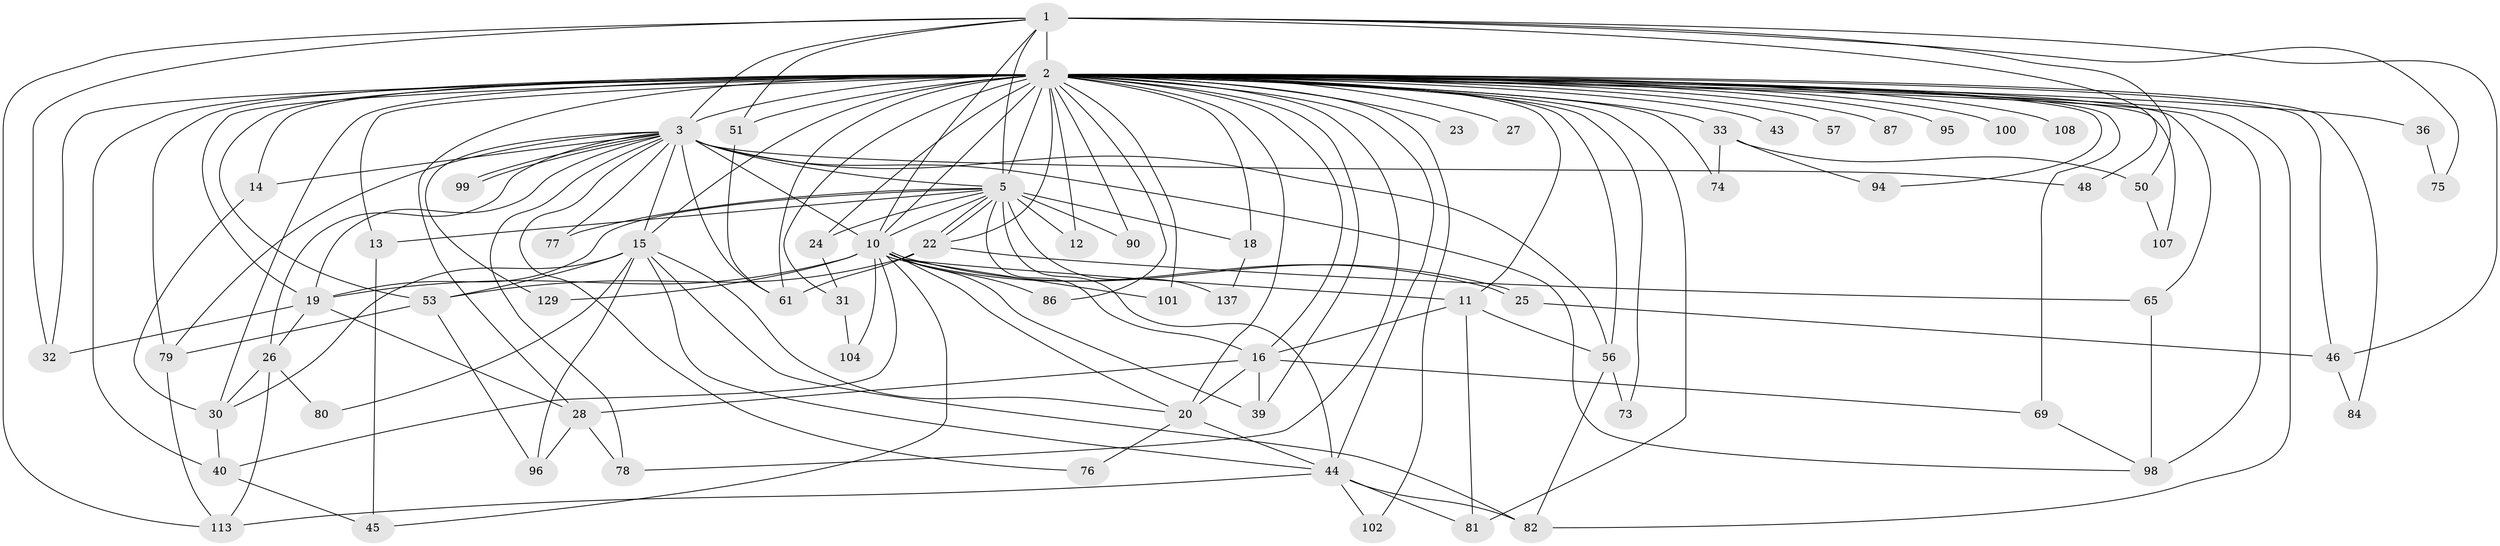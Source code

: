 // original degree distribution, {17: 0.007194244604316547, 19: 0.007194244604316547, 21: 0.007194244604316547, 23: 0.014388489208633094, 27: 0.014388489208633094, 35: 0.007194244604316547, 16: 0.007194244604316547, 24: 0.007194244604316547, 5: 0.07913669064748201, 2: 0.5107913669064749, 3: 0.2158273381294964, 6: 0.03597122302158273, 7: 0.02158273381294964, 4: 0.06474820143884892}
// Generated by graph-tools (version 1.1) at 2025/13/03/09/25 04:13:46]
// undirected, 69 vertices, 158 edges
graph export_dot {
graph [start="1"]
  node [color=gray90,style=filled];
  1;
  2 [super="+54+115+106+6+29+4"];
  3 [super="+7+21+34"];
  5 [super="+110+83+92"];
  10 [super="+88+37"];
  11;
  12;
  13 [super="+71+59+70"];
  14 [super="+64"];
  15 [super="+125+35"];
  16 [super="+17"];
  18;
  19 [super="+111+105"];
  20 [super="+60+41"];
  22;
  23;
  24;
  25;
  26 [super="+117"];
  27;
  28;
  30;
  31 [super="+52"];
  32 [super="+68"];
  33;
  36 [super="+127"];
  39 [super="+130"];
  40 [super="+67"];
  43 [super="+72"];
  44 [super="+47+85"];
  45;
  46 [super="+139"];
  48;
  50;
  51 [super="+93"];
  53;
  56 [super="+63"];
  57;
  61 [super="+62"];
  65;
  69;
  73;
  74;
  75;
  76;
  77;
  78 [super="+123"];
  79 [super="+112"];
  80;
  81;
  82 [super="+120+126"];
  84;
  86;
  87;
  90;
  94;
  95 [super="+97"];
  96;
  98 [super="+134+124"];
  99;
  100;
  101;
  102;
  104;
  107;
  108;
  113 [super="+114"];
  129;
  137;
  1 -- 2 [weight=6];
  1 -- 3 [weight=2];
  1 -- 5;
  1 -- 10;
  1 -- 48;
  1 -- 50;
  1 -- 51;
  1 -- 75;
  1 -- 113;
  1 -- 32;
  1 -- 46;
  2 -- 3 [weight=13];
  2 -- 5 [weight=8];
  2 -- 10 [weight=7];
  2 -- 27 [weight=2];
  2 -- 33 [weight=2];
  2 -- 57 [weight=2];
  2 -- 73;
  2 -- 94;
  2 -- 22 [weight=2];
  2 -- 46 [weight=2];
  2 -- 11;
  2 -- 12;
  2 -- 13 [weight=3];
  2 -- 14;
  2 -- 18;
  2 -- 20 [weight=2];
  2 -- 23 [weight=2];
  2 -- 24;
  2 -- 31 [weight=2];
  2 -- 32;
  2 -- 43 [weight=3];
  2 -- 44 [weight=3];
  2 -- 51 [weight=2];
  2 -- 65;
  2 -- 81 [weight=2];
  2 -- 82;
  2 -- 86;
  2 -- 87;
  2 -- 95 [weight=2];
  2 -- 98 [weight=2];
  2 -- 100 [weight=2];
  2 -- 102;
  2 -- 16 [weight=2];
  2 -- 36 [weight=3];
  2 -- 78;
  2 -- 15 [weight=2];
  2 -- 69;
  2 -- 74;
  2 -- 79;
  2 -- 84;
  2 -- 90;
  2 -- 28;
  2 -- 30 [weight=2];
  2 -- 39;
  2 -- 40;
  2 -- 101;
  2 -- 107;
  2 -- 108;
  2 -- 53 [weight=2];
  2 -- 61;
  2 -- 19;
  2 -- 56;
  3 -- 5 [weight=2];
  3 -- 10 [weight=2];
  3 -- 14;
  3 -- 15 [weight=2];
  3 -- 26;
  3 -- 48;
  3 -- 56;
  3 -- 61;
  3 -- 77;
  3 -- 79;
  3 -- 99;
  3 -- 99;
  3 -- 129;
  3 -- 76;
  3 -- 78;
  3 -- 98;
  3 -- 19;
  5 -- 10 [weight=2];
  5 -- 12;
  5 -- 16 [weight=2];
  5 -- 18;
  5 -- 19;
  5 -- 22;
  5 -- 22;
  5 -- 24;
  5 -- 44;
  5 -- 77;
  5 -- 90;
  5 -- 137;
  5 -- 13;
  10 -- 11;
  10 -- 19;
  10 -- 25;
  10 -- 25;
  10 -- 45;
  10 -- 86;
  10 -- 101;
  10 -- 104;
  10 -- 129;
  10 -- 39;
  10 -- 20;
  10 -- 40;
  11 -- 16;
  11 -- 56;
  11 -- 81;
  13 -- 45;
  14 -- 30;
  15 -- 53;
  15 -- 30;
  15 -- 20;
  15 -- 80;
  15 -- 96;
  15 -- 82;
  15 -- 44;
  16 -- 20;
  16 -- 28;
  16 -- 69;
  16 -- 39;
  18 -- 137;
  19 -- 26;
  19 -- 32;
  19 -- 28;
  20 -- 44;
  20 -- 76;
  22 -- 53;
  22 -- 65;
  22 -- 61;
  24 -- 31;
  25 -- 46;
  26 -- 80;
  26 -- 113;
  26 -- 30;
  28 -- 96;
  28 -- 78;
  30 -- 40;
  31 -- 104;
  33 -- 50;
  33 -- 74;
  33 -- 94;
  36 -- 75;
  40 -- 45;
  44 -- 102;
  44 -- 81;
  44 -- 82;
  44 -- 113;
  46 -- 84;
  50 -- 107;
  51 -- 61;
  53 -- 79;
  53 -- 96;
  56 -- 73;
  56 -- 82;
  65 -- 98;
  69 -- 98;
  79 -- 113;
}
